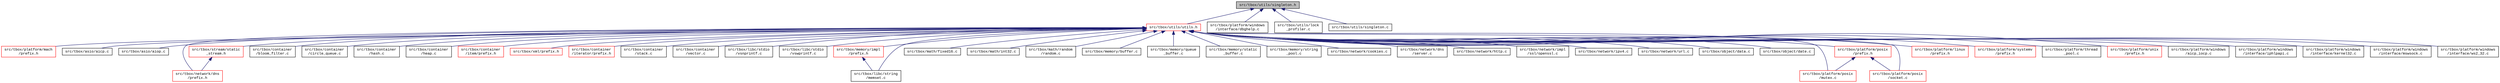 digraph "src/tbox/utils/singleton.h"
{
  edge [fontname="CourierNew",fontsize="10",labelfontname="CourierNew",labelfontsize="10"];
  node [fontname="CourierNew",fontsize="10",shape=record];
  Node1 [label="src/tbox/utils/singleton.h",height=0.2,width=0.4,color="black", fillcolor="grey75", style="filled" fontcolor="black"];
  Node1 -> Node2 [dir="back",color="midnightblue",fontsize="10",style="solid",fontname="CourierNew"];
  Node2 [label="src/tbox/utils/utils.h",height=0.2,width=0.4,color="red", fillcolor="white", style="filled",URL="$de/d2f/utils_2utils_8h_source.html"];
  Node2 -> Node3 [dir="back",color="midnightblue",fontsize="10",style="solid",fontname="CourierNew"];
  Node3 [label="src/tbox/platform/mach\l/prefix.h",height=0.2,width=0.4,color="red", fillcolor="white", style="filled",URL="$de/d41/platform_2mach_2prefix_8h_source.html"];
  Node2 -> Node4 [dir="back",color="midnightblue",fontsize="10",style="solid",fontname="CourierNew"];
  Node4 [label="src/tbox/asio/aicp.c",height=0.2,width=0.4,color="black", fillcolor="white", style="filled",URL="$d4/ddc/asio_2aicp_8c_source.html"];
  Node2 -> Node5 [dir="back",color="midnightblue",fontsize="10",style="solid",fontname="CourierNew"];
  Node5 [label="src/tbox/asio/aiop.c",height=0.2,width=0.4,color="black", fillcolor="white", style="filled",URL="$da/d6e/asio_2aiop_8c_source.html"];
  Node2 -> Node6 [dir="back",color="midnightblue",fontsize="10",style="solid",fontname="CourierNew"];
  Node6 [label="src/tbox/network/dns\l/prefix.h",height=0.2,width=0.4,color="red", fillcolor="white", style="filled",URL="$d8/dba/network_2dns_2prefix_8h_source.html"];
  Node2 -> Node7 [dir="back",color="midnightblue",fontsize="10",style="solid",fontname="CourierNew"];
  Node7 [label="src/tbox/stream/static\l_stream.h",height=0.2,width=0.4,color="red", fillcolor="white", style="filled",URL="$d4/deb/static__stream_8h.html"];
  Node7 -> Node6 [dir="back",color="midnightblue",fontsize="10",style="solid",fontname="CourierNew"];
  Node2 -> Node8 [dir="back",color="midnightblue",fontsize="10",style="solid",fontname="CourierNew"];
  Node8 [label="src/tbox/container\l/bloom_filter.c",height=0.2,width=0.4,color="black", fillcolor="white", style="filled",URL="$dc/d02/bloom__filter_8c.html"];
  Node2 -> Node9 [dir="back",color="midnightblue",fontsize="10",style="solid",fontname="CourierNew"];
  Node9 [label="src/tbox/container\l/circle_queue.c",height=0.2,width=0.4,color="black", fillcolor="white", style="filled",URL="$da/d7e/circle__queue_8c.html"];
  Node2 -> Node10 [dir="back",color="midnightblue",fontsize="10",style="solid",fontname="CourierNew"];
  Node10 [label="src/tbox/container\l/hash.c",height=0.2,width=0.4,color="black", fillcolor="white", style="filled",URL="$d1/d04/hash_8c_source.html"];
  Node2 -> Node11 [dir="back",color="midnightblue",fontsize="10",style="solid",fontname="CourierNew"];
  Node11 [label="src/tbox/container\l/heap.c",height=0.2,width=0.4,color="black", fillcolor="white", style="filled",URL="$d2/d29/heap_8c.html"];
  Node2 -> Node12 [dir="back",color="midnightblue",fontsize="10",style="solid",fontname="CourierNew"];
  Node12 [label="src/tbox/container\l/item/prefix.h",height=0.2,width=0.4,color="red", fillcolor="white", style="filled",URL="$df/d6e/container_2item_2prefix_8h_source.html"];
  Node2 -> Node13 [dir="back",color="midnightblue",fontsize="10",style="solid",fontname="CourierNew"];
  Node13 [label="src/tbox/xml/prefix.h",height=0.2,width=0.4,color="red", fillcolor="white", style="filled",URL="$d1/d9b/xml_2prefix_8h_source.html"];
  Node2 -> Node14 [dir="back",color="midnightblue",fontsize="10",style="solid",fontname="CourierNew"];
  Node14 [label="src/tbox/container\l/iterator/prefix.h",height=0.2,width=0.4,color="red", fillcolor="white", style="filled",URL="$d1/d81/container_2iterator_2prefix_8h_source.html"];
  Node2 -> Node15 [dir="back",color="midnightblue",fontsize="10",style="solid",fontname="CourierNew"];
  Node15 [label="src/tbox/container\l/stack.c",height=0.2,width=0.4,color="black", fillcolor="white", style="filled",URL="$d3/dbb/stack_8c.html"];
  Node2 -> Node16 [dir="back",color="midnightblue",fontsize="10",style="solid",fontname="CourierNew"];
  Node16 [label="src/tbox/container\l/vector.c",height=0.2,width=0.4,color="black", fillcolor="white", style="filled",URL="$df/dfa/vector_8c.html"];
  Node2 -> Node17 [dir="back",color="midnightblue",fontsize="10",style="solid",fontname="CourierNew"];
  Node17 [label="src/tbox/libc/stdio\l/vsnprintf.c",height=0.2,width=0.4,color="black", fillcolor="white", style="filled",URL="$da/d50/vsnprintf_8c.html"];
  Node2 -> Node18 [dir="back",color="midnightblue",fontsize="10",style="solid",fontname="CourierNew"];
  Node18 [label="src/tbox/libc/stdio\l/vswprintf.c",height=0.2,width=0.4,color="black", fillcolor="white", style="filled",URL="$d1/dcb/vswprintf_8c.html"];
  Node2 -> Node19 [dir="back",color="midnightblue",fontsize="10",style="solid",fontname="CourierNew"];
  Node19 [label="src/tbox/memory/impl\l/prefix.h",height=0.2,width=0.4,color="red", fillcolor="white", style="filled",URL="$d8/dad/memory_2impl_2prefix_8h_source.html"];
  Node19 -> Node20 [dir="back",color="midnightblue",fontsize="10",style="solid",fontname="CourierNew"];
  Node20 [label="src/tbox/libc/string\l/memset.c",height=0.2,width=0.4,color="black", fillcolor="white", style="filled",URL="$d3/db7/memset_8c_source.html"];
  Node2 -> Node20 [dir="back",color="midnightblue",fontsize="10",style="solid",fontname="CourierNew"];
  Node2 -> Node21 [dir="back",color="midnightblue",fontsize="10",style="solid",fontname="CourierNew"];
  Node21 [label="src/tbox/math/fixed16.c",height=0.2,width=0.4,color="black", fillcolor="white", style="filled",URL="$da/ddf/fixed16_8c.html"];
  Node2 -> Node22 [dir="back",color="midnightblue",fontsize="10",style="solid",fontname="CourierNew"];
  Node22 [label="src/tbox/math/int32.c",height=0.2,width=0.4,color="black", fillcolor="white", style="filled",URL="$dd/de1/int32_8c.html"];
  Node2 -> Node23 [dir="back",color="midnightblue",fontsize="10",style="solid",fontname="CourierNew"];
  Node23 [label="src/tbox/math/random\l/random.c",height=0.2,width=0.4,color="black", fillcolor="white", style="filled",URL="$d3/d4a/math_2random_2random_8c_source.html"];
  Node2 -> Node24 [dir="back",color="midnightblue",fontsize="10",style="solid",fontname="CourierNew"];
  Node24 [label="src/tbox/memory/buffer.c",height=0.2,width=0.4,color="black", fillcolor="white", style="filled",URL="$d3/d8b/buffer_8c.html"];
  Node2 -> Node25 [dir="back",color="midnightblue",fontsize="10",style="solid",fontname="CourierNew"];
  Node25 [label="src/tbox/memory/queue\l_buffer.c",height=0.2,width=0.4,color="black", fillcolor="white", style="filled",URL="$d1/da2/queue__buffer_8c.html"];
  Node2 -> Node26 [dir="back",color="midnightblue",fontsize="10",style="solid",fontname="CourierNew"];
  Node26 [label="src/tbox/memory/static\l_buffer.c",height=0.2,width=0.4,color="black", fillcolor="white", style="filled",URL="$d9/db5/static__buffer_8c.html"];
  Node2 -> Node27 [dir="back",color="midnightblue",fontsize="10",style="solid",fontname="CourierNew"];
  Node27 [label="src/tbox/memory/string\l_pool.c",height=0.2,width=0.4,color="black", fillcolor="white", style="filled",URL="$d3/d3f/string__pool_8c.html"];
  Node2 -> Node28 [dir="back",color="midnightblue",fontsize="10",style="solid",fontname="CourierNew"];
  Node28 [label="src/tbox/network/cookies.c",height=0.2,width=0.4,color="black", fillcolor="white", style="filled",URL="$db/d79/cookies_8c.html"];
  Node2 -> Node29 [dir="back",color="midnightblue",fontsize="10",style="solid",fontname="CourierNew"];
  Node29 [label="src/tbox/network/dns\l/server.c",height=0.2,width=0.4,color="black", fillcolor="white", style="filled",URL="$d1/d20/server_8c.html"];
  Node2 -> Node30 [dir="back",color="midnightblue",fontsize="10",style="solid",fontname="CourierNew"];
  Node30 [label="src/tbox/network/http.c",height=0.2,width=0.4,color="black", fillcolor="white", style="filled",URL="$d1/daa/network_2http_8c_source.html"];
  Node2 -> Node31 [dir="back",color="midnightblue",fontsize="10",style="solid",fontname="CourierNew"];
  Node31 [label="src/tbox/network/impl\l/ssl/openssl.c",height=0.2,width=0.4,color="black", fillcolor="white", style="filled",URL="$d5/d66/openssl_8c.html"];
  Node2 -> Node32 [dir="back",color="midnightblue",fontsize="10",style="solid",fontname="CourierNew"];
  Node32 [label="src/tbox/network/ipv4.c",height=0.2,width=0.4,color="black", fillcolor="white", style="filled",URL="$d5/d6d/ipv4_8c.html"];
  Node2 -> Node33 [dir="back",color="midnightblue",fontsize="10",style="solid",fontname="CourierNew"];
  Node33 [label="src/tbox/network/url.c",height=0.2,width=0.4,color="black", fillcolor="white", style="filled",URL="$d3/d95/network_2url_8c_source.html"];
  Node2 -> Node34 [dir="back",color="midnightblue",fontsize="10",style="solid",fontname="CourierNew"];
  Node34 [label="src/tbox/object/data.c",height=0.2,width=0.4,color="black", fillcolor="white", style="filled",URL="$df/dcb/object_2data_8c_source.html"];
  Node2 -> Node35 [dir="back",color="midnightblue",fontsize="10",style="solid",fontname="CourierNew"];
  Node35 [label="src/tbox/object/date.c",height=0.2,width=0.4,color="black", fillcolor="white", style="filled",URL="$d6/d4d/object_2date_8c_source.html"];
  Node2 -> Node36 [dir="back",color="midnightblue",fontsize="10",style="solid",fontname="CourierNew"];
  Node36 [label="src/tbox/platform/posix\l/prefix.h",height=0.2,width=0.4,color="red", fillcolor="white", style="filled",URL="$dc/d8e/platform_2posix_2prefix_8h_source.html"];
  Node36 -> Node37 [dir="back",color="midnightblue",fontsize="10",style="solid",fontname="CourierNew"];
  Node37 [label="src/tbox/platform/posix\l/mutex.c",height=0.2,width=0.4,color="red", fillcolor="white", style="filled",URL="$d6/d64/posix_2mutex_8c_source.html"];
  Node36 -> Node38 [dir="back",color="midnightblue",fontsize="10",style="solid",fontname="CourierNew"];
  Node38 [label="src/tbox/platform/posix\l/socket.c",height=0.2,width=0.4,color="red", fillcolor="white", style="filled",URL="$d3/d0b/posix_2socket_8c_source.html"];
  Node2 -> Node39 [dir="back",color="midnightblue",fontsize="10",style="solid",fontname="CourierNew"];
  Node39 [label="src/tbox/platform/linux\l/prefix.h",height=0.2,width=0.4,color="red", fillcolor="white", style="filled",URL="$d7/d71/platform_2linux_2prefix_8h_source.html"];
  Node2 -> Node37 [dir="back",color="midnightblue",fontsize="10",style="solid",fontname="CourierNew"];
  Node2 -> Node38 [dir="back",color="midnightblue",fontsize="10",style="solid",fontname="CourierNew"];
  Node2 -> Node40 [dir="back",color="midnightblue",fontsize="10",style="solid",fontname="CourierNew"];
  Node40 [label="src/tbox/platform/systemv\l/prefix.h",height=0.2,width=0.4,color="red", fillcolor="white", style="filled",URL="$de/df7/platform_2systemv_2prefix_8h_source.html"];
  Node2 -> Node41 [dir="back",color="midnightblue",fontsize="10",style="solid",fontname="CourierNew"];
  Node41 [label="src/tbox/platform/thread\l_pool.c",height=0.2,width=0.4,color="black", fillcolor="white", style="filled",URL="$db/d84/thread__pool_8c.html"];
  Node2 -> Node42 [dir="back",color="midnightblue",fontsize="10",style="solid",fontname="CourierNew"];
  Node42 [label="src/tbox/platform/unix\l/prefix.h",height=0.2,width=0.4,color="red", fillcolor="white", style="filled",URL="$d2/d07/platform_2unix_2prefix_8h_source.html"];
  Node2 -> Node43 [dir="back",color="midnightblue",fontsize="10",style="solid",fontname="CourierNew"];
  Node43 [label="src/tbox/platform/windows\l/aicp_iocp.c",height=0.2,width=0.4,color="black", fillcolor="white", style="filled",URL="$da/d07/aicp__iocp_8c.html"];
  Node2 -> Node44 [dir="back",color="midnightblue",fontsize="10",style="solid",fontname="CourierNew"];
  Node44 [label="src/tbox/platform/windows\l/interface/iphlpapi.c",height=0.2,width=0.4,color="black", fillcolor="white", style="filled",URL="$d9/d50/iphlpapi_8c.html"];
  Node2 -> Node45 [dir="back",color="midnightblue",fontsize="10",style="solid",fontname="CourierNew"];
  Node45 [label="src/tbox/platform/windows\l/interface/kernel32.c",height=0.2,width=0.4,color="black", fillcolor="white", style="filled",URL="$d1/df8/kernel32_8c.html"];
  Node2 -> Node46 [dir="back",color="midnightblue",fontsize="10",style="solid",fontname="CourierNew"];
  Node46 [label="src/tbox/platform/windows\l/interface/mswsock.c",height=0.2,width=0.4,color="black", fillcolor="white", style="filled",URL="$d3/d90/mswsock_8c.html"];
  Node2 -> Node47 [dir="back",color="midnightblue",fontsize="10",style="solid",fontname="CourierNew"];
  Node47 [label="src/tbox/platform/windows\l/interface/ws2_32.c",height=0.2,width=0.4,color="black", fillcolor="white", style="filled",URL="$d4/d89/ws2__32_8c.html"];
  Node1 -> Node48 [dir="back",color="midnightblue",fontsize="10",style="solid",fontname="CourierNew"];
  Node48 [label="src/tbox/platform/windows\l/interface/dbghelp.c",height=0.2,width=0.4,color="black", fillcolor="white", style="filled",URL="$dc/dc5/dbghelp_8c.html"];
  Node1 -> Node49 [dir="back",color="midnightblue",fontsize="10",style="solid",fontname="CourierNew"];
  Node49 [label="src/tbox/utils/lock\l_profiler.c",height=0.2,width=0.4,color="black", fillcolor="white", style="filled",URL="$dd/dcf/lock__profiler_8c.html"];
  Node1 -> Node50 [dir="back",color="midnightblue",fontsize="10",style="solid",fontname="CourierNew"];
  Node50 [label="src/tbox/utils/singleton.c",height=0.2,width=0.4,color="black", fillcolor="white", style="filled",URL="$d2/d2b/singleton_8c.html"];
}
